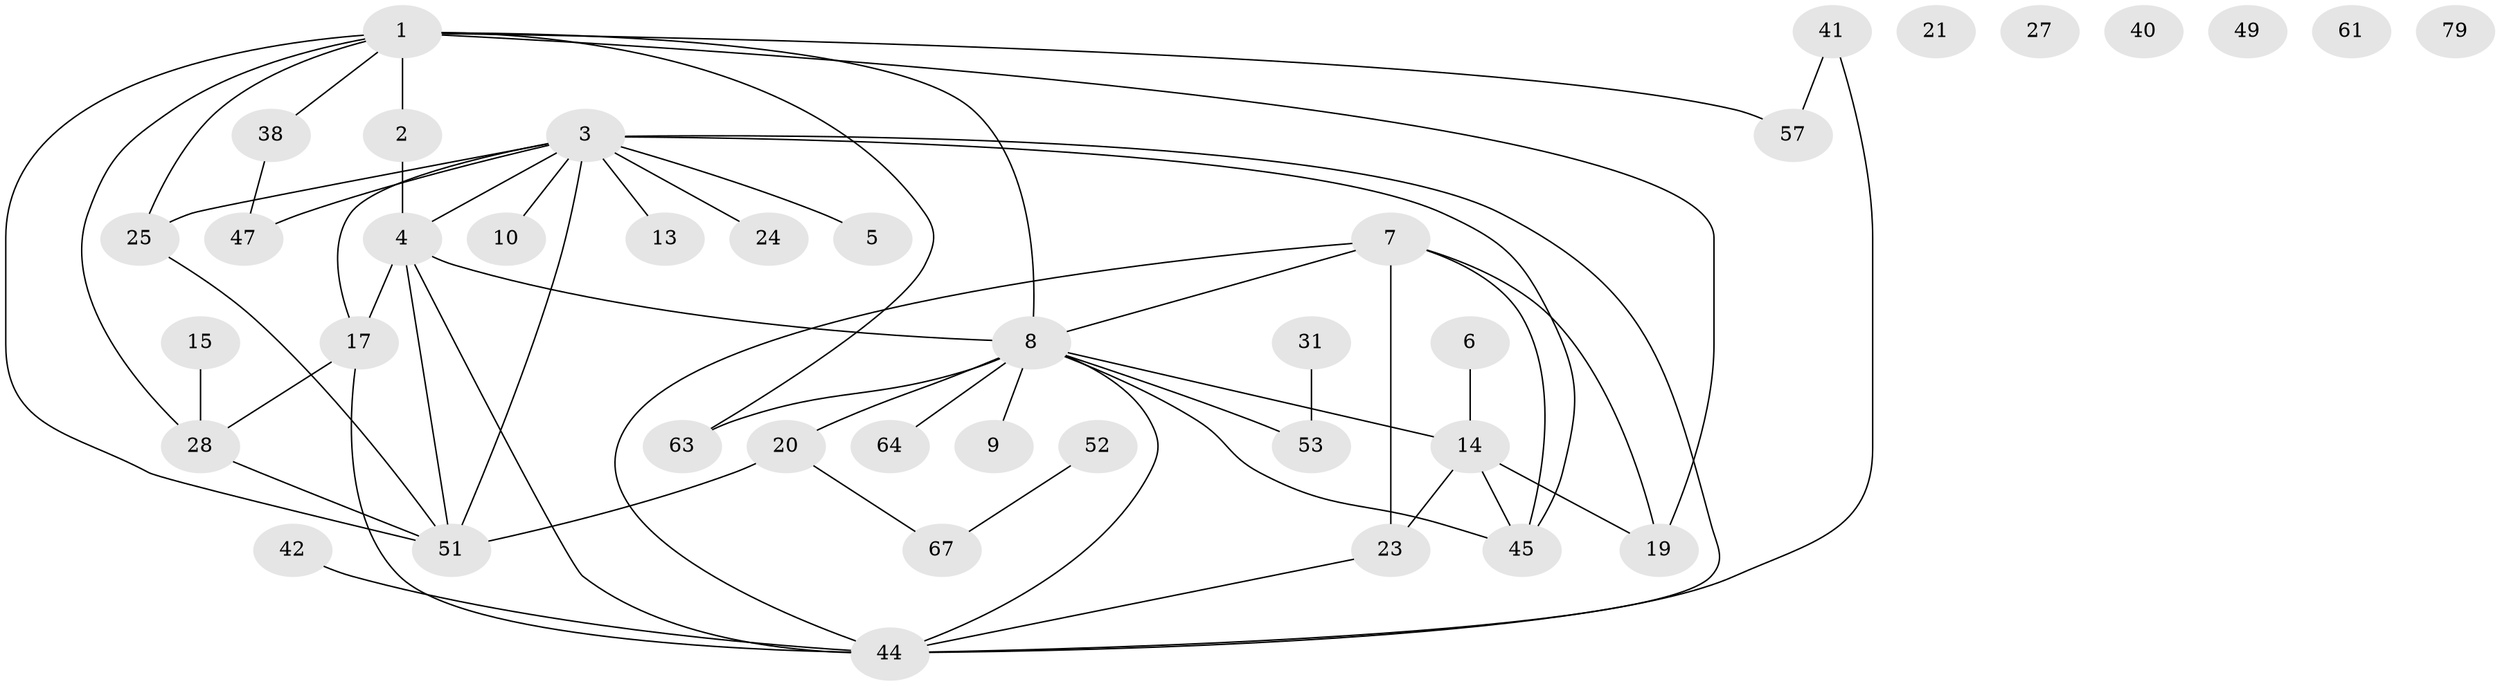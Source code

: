 // original degree distribution, {4: 0.08641975308641975, 2: 0.25925925925925924, 1: 0.24691358024691357, 6: 0.07407407407407407, 5: 0.06172839506172839, 3: 0.20987654320987653, 0: 0.06172839506172839}
// Generated by graph-tools (version 1.1) at 2025/13/03/09/25 04:13:06]
// undirected, 40 vertices, 56 edges
graph export_dot {
graph [start="1"]
  node [color=gray90,style=filled];
  1 [super="+32+46+39"];
  2 [super="+30"];
  3 [super="+18+69"];
  4 [super="+33+12"];
  5;
  6;
  7 [super="+26"];
  8 [super="+11"];
  9;
  10;
  13;
  14 [super="+36+68"];
  15;
  17 [super="+35+48+37"];
  19 [super="+22"];
  20 [super="+34+78"];
  21;
  23 [super="+43"];
  24 [super="+29"];
  25;
  27 [super="+73"];
  28 [super="+60"];
  31;
  38 [super="+62+54"];
  40;
  41;
  42;
  44 [super="+81+71"];
  45 [super="+50"];
  47;
  49;
  51 [super="+65+59+58"];
  52 [super="+70"];
  53 [super="+74"];
  57;
  61;
  63 [super="+76"];
  64;
  67 [super="+80"];
  79;
  1 -- 19;
  1 -- 28;
  1 -- 63;
  1 -- 57;
  1 -- 38;
  1 -- 25;
  1 -- 2;
  1 -- 51;
  1 -- 8;
  2 -- 4;
  3 -- 51 [weight=2];
  3 -- 5;
  3 -- 24 [weight=2];
  3 -- 10;
  3 -- 13;
  3 -- 47;
  3 -- 25;
  3 -- 44;
  3 -- 45;
  3 -- 4;
  3 -- 17;
  4 -- 44;
  4 -- 51;
  4 -- 17;
  4 -- 8;
  6 -- 14;
  7 -- 19;
  7 -- 23;
  7 -- 44;
  7 -- 45;
  7 -- 8;
  8 -- 44;
  8 -- 64;
  8 -- 9;
  8 -- 45;
  8 -- 14;
  8 -- 20;
  8 -- 53;
  8 -- 63 [weight=2];
  14 -- 19;
  14 -- 23;
  14 -- 45;
  15 -- 28;
  17 -- 44;
  17 -- 28;
  20 -- 67;
  20 -- 51;
  23 -- 44;
  25 -- 51;
  28 -- 51;
  31 -- 53;
  38 -- 47;
  41 -- 57;
  41 -- 44;
  42 -- 44;
  52 -- 67;
}
